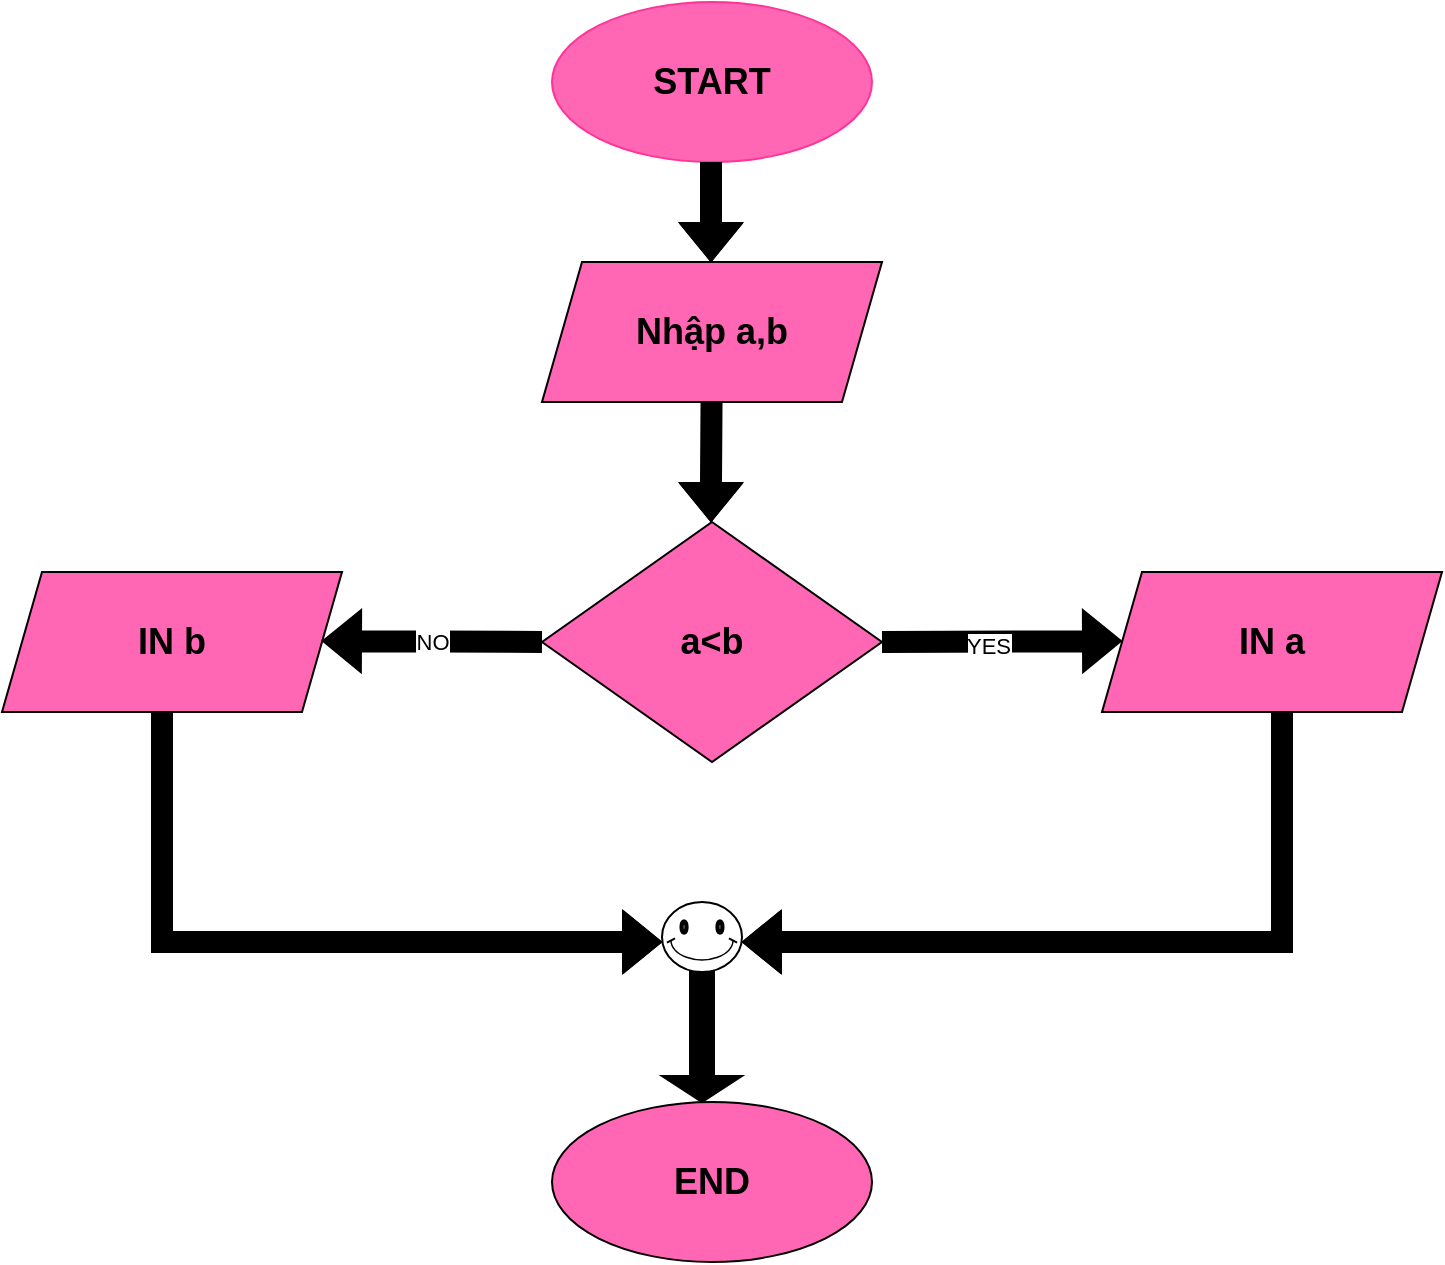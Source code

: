 <mxfile version="24.8.6">
  <diagram name="Trang-1" id="nKzwVhGyz8qfyyxKraWy">
    <mxGraphModel grid="1" page="1" gridSize="10" guides="1" tooltips="1" connect="1" arrows="1" fold="1" pageScale="1" pageWidth="827" pageHeight="1169" math="0" shadow="0">
      <root>
        <mxCell id="0" />
        <mxCell id="1" parent="0" />
        <mxCell id="p8PxUOtPQBdrM73kYTT8-1" value="&lt;b&gt;&lt;font style=&quot;font-size: 18px;&quot;&gt;START&lt;/font&gt;&lt;/b&gt;" style="ellipse;whiteSpace=wrap;html=1;strokeColor=#FF3399;fillColor=#FF66B3;" vertex="1" parent="1">
          <mxGeometry x="285" y="80" width="160" height="80" as="geometry" />
        </mxCell>
        <mxCell id="p8PxUOtPQBdrM73kYTT8-13" value="" style="shape=flexArrow;endArrow=classic;html=1;rounded=0;exitX=1;exitY=0.5;exitDx=0;exitDy=0;fillColor=#000000;" edge="1" parent="1" source="p8PxUOtPQBdrM73kYTT8-24">
          <mxGeometry x="0.162" y="-70" width="50" height="50" relative="1" as="geometry">
            <mxPoint x="430" y="399.5" as="sourcePoint" />
            <mxPoint x="570" y="399.5" as="targetPoint" />
            <Array as="points" />
            <mxPoint as="offset" />
          </mxGeometry>
        </mxCell>
        <mxCell id="p8PxUOtPQBdrM73kYTT8-47" value="YES" style="edgeLabel;html=1;align=center;verticalAlign=middle;resizable=0;points=[];" vertex="1" connectable="0" parent="p8PxUOtPQBdrM73kYTT8-13">
          <mxGeometry x="-0.122" y="-2" relative="1" as="geometry">
            <mxPoint as="offset" />
          </mxGeometry>
        </mxCell>
        <mxCell id="p8PxUOtPQBdrM73kYTT8-17" value="&lt;b style=&quot;&quot;&gt;&lt;font style=&quot;font-size: 18px;&quot; face=&quot;Helvetica&quot;&gt;Nhập a,b&lt;/font&gt;&lt;/b&gt;" style="shape=parallelogram;perimeter=parallelogramPerimeter;whiteSpace=wrap;html=1;fixedSize=1;fillColor=#FF66B3;" vertex="1" parent="1">
          <mxGeometry x="280" y="210" width="170" height="70" as="geometry" />
        </mxCell>
        <mxCell id="p8PxUOtPQBdrM73kYTT8-19" value="" style="shape=flexArrow;endArrow=classic;html=1;rounded=0;fillColor=#000000;" edge="1" parent="1">
          <mxGeometry width="50" height="50" relative="1" as="geometry">
            <mxPoint x="364.5" y="160" as="sourcePoint" />
            <mxPoint x="364.5" y="210" as="targetPoint" />
            <Array as="points">
              <mxPoint x="364.5" y="190" />
            </Array>
          </mxGeometry>
        </mxCell>
        <mxCell id="p8PxUOtPQBdrM73kYTT8-21" value="" style="shape=flexArrow;endArrow=classic;html=1;rounded=0;fillColor=#000000;" edge="1" parent="1" source="p8PxUOtPQBdrM73kYTT8-17">
          <mxGeometry width="50" height="50" relative="1" as="geometry">
            <mxPoint x="364.5" y="290" as="sourcePoint" />
            <mxPoint x="364.5" y="340" as="targetPoint" />
            <Array as="points">
              <mxPoint x="364.5" y="320" />
            </Array>
          </mxGeometry>
        </mxCell>
        <mxCell id="p8PxUOtPQBdrM73kYTT8-22" value="&lt;font style=&quot;font-size: 18px;&quot;&gt;&lt;b&gt;END&lt;/b&gt;&lt;/font&gt;" style="ellipse;whiteSpace=wrap;html=1;fillColor=#FF66B3;" vertex="1" parent="1">
          <mxGeometry x="285" y="630" width="160" height="80" as="geometry" />
        </mxCell>
        <mxCell id="p8PxUOtPQBdrM73kYTT8-23" value="&lt;font style=&quot;font-size: 18px;&quot;&gt;&lt;b&gt;IN b&lt;/b&gt;&lt;/font&gt;" style="shape=parallelogram;perimeter=parallelogramPerimeter;whiteSpace=wrap;html=1;fixedSize=1;fillColor=#FF66B3;" vertex="1" parent="1">
          <mxGeometry x="10" y="365" width="170" height="70" as="geometry" />
        </mxCell>
        <mxCell id="p8PxUOtPQBdrM73kYTT8-24" value="&lt;font style=&quot;font-size: 18px;&quot;&gt;&lt;b style=&quot;&quot;&gt;a&amp;lt;b&lt;/b&gt;&lt;/font&gt;" style="rhombus;whiteSpace=wrap;html=1;fillColor=#FF66B3;" vertex="1" parent="1">
          <mxGeometry x="280" y="340" width="170" height="120" as="geometry" />
        </mxCell>
        <mxCell id="p8PxUOtPQBdrM73kYTT8-28" value="&lt;font style=&quot;font-size: 18px;&quot;&gt;&lt;b&gt;IN a&lt;/b&gt;&lt;/font&gt;" style="shape=parallelogram;perimeter=parallelogramPerimeter;whiteSpace=wrap;html=1;fixedSize=1;fillColor=#FF66B3;" vertex="1" parent="1">
          <mxGeometry x="560" y="365" width="170" height="70" as="geometry" />
        </mxCell>
        <mxCell id="p8PxUOtPQBdrM73kYTT8-29" value="" style="shape=flexArrow;endArrow=classic;html=1;rounded=0;fillColor=#000000;" edge="1" parent="1">
          <mxGeometry width="50" height="50" relative="1" as="geometry">
            <mxPoint x="90" y="435" as="sourcePoint" />
            <mxPoint x="340" y="550" as="targetPoint" />
            <Array as="points">
              <mxPoint x="90" y="550" />
            </Array>
          </mxGeometry>
        </mxCell>
        <mxCell id="p8PxUOtPQBdrM73kYTT8-31" value="" style="shape=flexArrow;endArrow=classic;html=1;rounded=0;fillColor=#000000;" edge="1" parent="1">
          <mxGeometry width="50" height="50" relative="1" as="geometry">
            <mxPoint x="650" y="435" as="sourcePoint" />
            <mxPoint x="380" y="550" as="targetPoint" />
            <Array as="points">
              <mxPoint x="650" y="550" />
            </Array>
          </mxGeometry>
        </mxCell>
        <mxCell id="p8PxUOtPQBdrM73kYTT8-38" value="" style="verticalLabelPosition=bottom;verticalAlign=top;html=1;shape=mxgraph.basic.smiley" vertex="1" parent="1">
          <mxGeometry x="340" y="530" width="40" height="35" as="geometry" />
        </mxCell>
        <mxCell id="p8PxUOtPQBdrM73kYTT8-39" value="" style="shape=singleArrow;direction=south;whiteSpace=wrap;html=1;fillColor=#000000;" vertex="1" parent="1">
          <mxGeometry x="340" y="565" width="40" height="65" as="geometry" />
        </mxCell>
        <mxCell id="p8PxUOtPQBdrM73kYTT8-27" value="NO" style="shape=flexArrow;endArrow=classic;html=1;rounded=0;fillColor=#000000;" edge="1" parent="1">
          <mxGeometry width="50" height="50" relative="1" as="geometry">
            <mxPoint x="280" y="400" as="sourcePoint" />
            <mxPoint x="170" y="399.5" as="targetPoint" />
          </mxGeometry>
        </mxCell>
      </root>
    </mxGraphModel>
  </diagram>
</mxfile>
